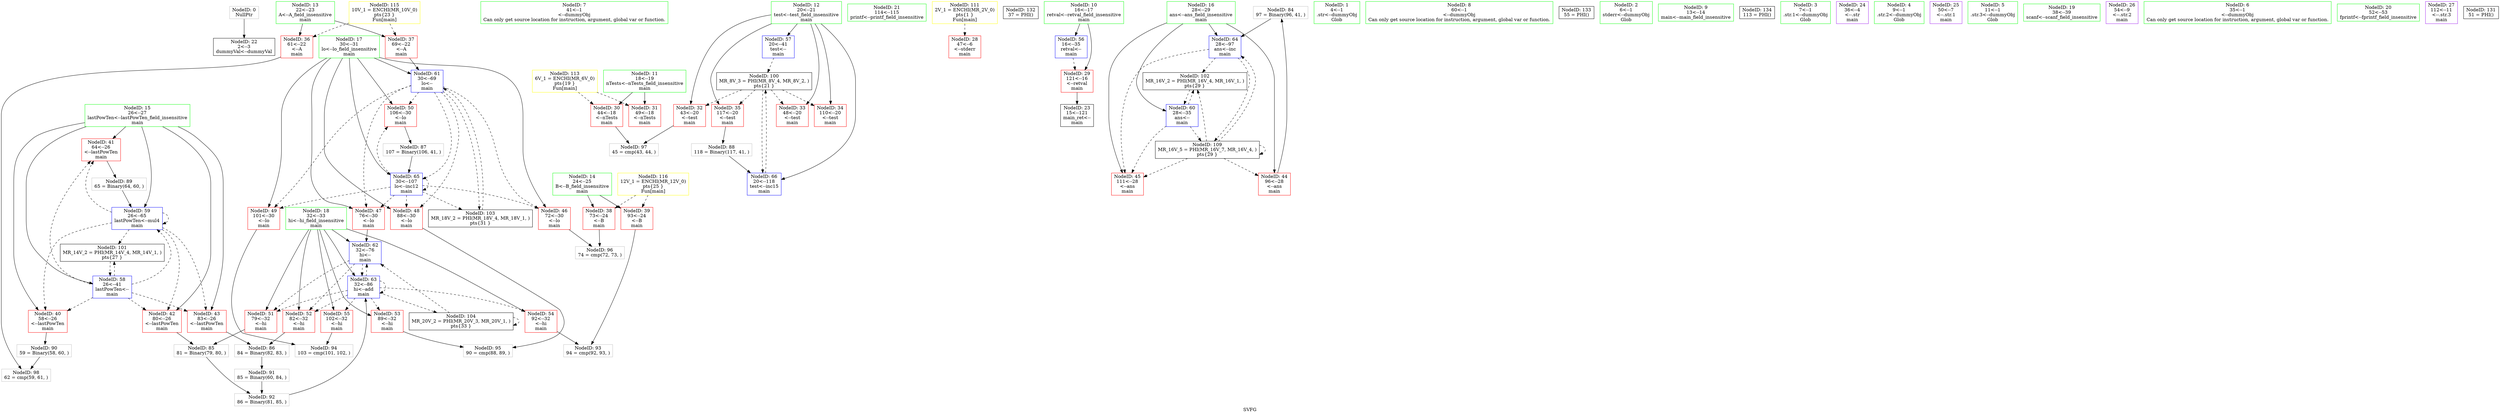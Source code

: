 digraph "SVFG" {
	label="SVFG";

	Node0x55c85a984070 [shape=record,color=grey,label="{NodeID: 0\nNullPtr}"];
	Node0x55c85a984070 -> Node0x55c85a999660[style=solid];
	Node0x55c85a99e100 [shape=record,color=grey,label="{NodeID: 90\n59 = Binary(58, 60, )\n}"];
	Node0x55c85a99e100 -> Node0x55c85a99af70[style=solid];
	Node0x55c85a982fc0 [shape=record,color=green,label="{NodeID: 7\n41\<--1\n\<--dummyObj\nCan only get source location for instruction, argument, global var or function.}"];
	Node0x55c85a99adf0 [shape=record,color=grey,label="{NodeID: 97\n45 = cmp(43, 44, )\n}"];
	Node0x55c85a9844d0 [shape=record,color=green,label="{NodeID: 14\n24\<--25\nB\<--B_field_insensitive\nmain\n}"];
	Node0x55c85a9844d0 -> Node0x55c85a99a390[style=solid];
	Node0x55c85a9844d0 -> Node0x55c85a99a460[style=solid];
	Node0x55c85a9a4570 [shape=record,color=black,label="{NodeID: 104\nMR_20V_2 = PHI(MR_20V_3, MR_20V_1, )\npts\{33 \}\n}"];
	Node0x55c85a9a4570 -> Node0x55c85a99c730[style=dashed];
	Node0x55c85a9a4570 -> Node0x55c85a9a4570[style=dashed];
	Node0x55c85a999560 [shape=record,color=green,label="{NodeID: 21\n114\<--115\nprintf\<--printf_field_insensitive\n}"];
	Node0x55c85a9a6870 [shape=record,color=yellow,style=double,label="{NodeID: 111\n2V_1 = ENCHI(MR_2V_0)\npts\{1 \}\nFun[main]}"];
	Node0x55c85a9a6870 -> Node0x55c85a999b70[style=dashed];
	Node0x55c85a999b70 [shape=record,color=red,label="{NodeID: 28\n47\<--6\n\<--stderr\nmain\n}"];
	Node0x55c85a99a120 [shape=record,color=red,label="{NodeID: 35\n117\<--20\n\<--test\nmain\n}"];
	Node0x55c85a99a120 -> Node0x55c85a99de00[style=solid];
	Node0x55c85a99a6d0 [shape=record,color=red,label="{NodeID: 42\n80\<--26\n\<--lastPowTen\nmain\n}"];
	Node0x55c85a99a6d0 -> Node0x55c85a99d980[style=solid];
	Node0x55c85a9ae5d0 [shape=record,color=black,label="{NodeID: 132\n37 = PHI()\n}"];
	Node0x55c85a99bca0 [shape=record,color=red,label="{NodeID: 49\n101\<--30\n\<--lo\nmain\n}"];
	Node0x55c85a99bca0 -> Node0x55c85a99e700[style=solid];
	Node0x55c85a99c250 [shape=record,color=blue,label="{NodeID: 56\n16\<--35\nretval\<--\nmain\n}"];
	Node0x55c85a99c250 -> Node0x55c85a999c40[style=dashed];
	Node0x55c85a99c800 [shape=record,color=blue,label="{NodeID: 63\n32\<--86\nhi\<--add\nmain\n}"];
	Node0x55c85a99c800 -> Node0x55c85a99be40[style=dashed];
	Node0x55c85a99c800 -> Node0x55c85a99bf10[style=dashed];
	Node0x55c85a99c800 -> Node0x55c85a99bfe0[style=dashed];
	Node0x55c85a99c800 -> Node0x55c85a99c0b0[style=dashed];
	Node0x55c85a99c800 -> Node0x55c85a99c180[style=dashed];
	Node0x55c85a99c800 -> Node0x55c85a99c730[style=dashed];
	Node0x55c85a99c800 -> Node0x55c85a99c800[style=dashed];
	Node0x55c85a99c800 -> Node0x55c85a9a4570[style=dashed];
	Node0x55c85a99d800 [shape=record,color=grey,label="{NodeID: 84\n97 = Binary(96, 41, )\n}"];
	Node0x55c85a99d800 -> Node0x55c85a99c8d0[style=solid];
	Node0x55c85a982de0 [shape=record,color=green,label="{NodeID: 1\n4\<--1\n.str\<--dummyObj\nGlob }"];
	Node0x55c85a99e280 [shape=record,color=grey,label="{NodeID: 91\n85 = Binary(60, 84, )\n}"];
	Node0x55c85a99e280 -> Node0x55c85a99e400[style=solid];
	Node0x55c85a998d40 [shape=record,color=green,label="{NodeID: 8\n60\<--1\n\<--dummyObj\nCan only get source location for instruction, argument, global var or function.}"];
	Node0x55c85a99af70 [shape=record,color=grey,label="{NodeID: 98\n62 = cmp(59, 61, )\n}"];
	Node0x55c85a9845a0 [shape=record,color=green,label="{NodeID: 15\n26\<--27\nlastPowTen\<--lastPowTen_field_insensitive\nmain\n}"];
	Node0x55c85a9845a0 -> Node0x55c85a99a530[style=solid];
	Node0x55c85a9845a0 -> Node0x55c85a99a600[style=solid];
	Node0x55c85a9845a0 -> Node0x55c85a99a6d0[style=solid];
	Node0x55c85a9845a0 -> Node0x55c85a99a7a0[style=solid];
	Node0x55c85a9845a0 -> Node0x55c85a99c3f0[style=solid];
	Node0x55c85a9845a0 -> Node0x55c85a99c4c0[style=solid];
	Node0x55c85a999660 [shape=record,color=black,label="{NodeID: 22\n2\<--3\ndummyVal\<--dummyVal\n}"];
	Node0x55c85a999c40 [shape=record,color=red,label="{NodeID: 29\n121\<--16\n\<--retval\nmain\n}"];
	Node0x55c85a999c40 -> Node0x55c85a999760[style=solid];
	Node0x55c85a99a1f0 [shape=record,color=red,label="{NodeID: 36\n61\<--22\n\<--A\nmain\n}"];
	Node0x55c85a99a1f0 -> Node0x55c85a99af70[style=solid];
	Node0x55c85a99a7a0 [shape=record,color=red,label="{NodeID: 43\n83\<--26\n\<--lastPowTen\nmain\n}"];
	Node0x55c85a99a7a0 -> Node0x55c85a99db00[style=solid];
	Node0x55c85a9ae6d0 [shape=record,color=black,label="{NodeID: 133\n55 = PHI()\n}"];
	Node0x55c85a99bd70 [shape=record,color=red,label="{NodeID: 50\n106\<--30\n\<--lo\nmain\n}"];
	Node0x55c85a99bd70 -> Node0x55c85a99dc80[style=solid];
	Node0x55c85a99c320 [shape=record,color=blue,label="{NodeID: 57\n20\<--41\ntest\<--\nmain\n}"];
	Node0x55c85a99c320 -> Node0x55c85a9a3170[style=dashed];
	Node0x55c85a99c8d0 [shape=record,color=blue,label="{NodeID: 64\n28\<--97\nans\<--inc\nmain\n}"];
	Node0x55c85a99c8d0 -> Node0x55c85a99a940[style=dashed];
	Node0x55c85a99c8d0 -> Node0x55c85a9a3b70[style=dashed];
	Node0x55c85a99c8d0 -> Node0x55c85a9a5e70[style=dashed];
	Node0x55c85a99d980 [shape=record,color=grey,label="{NodeID: 85\n81 = Binary(79, 80, )\n}"];
	Node0x55c85a99d980 -> Node0x55c85a99e400[style=solid];
	Node0x55c85a983170 [shape=record,color=green,label="{NodeID: 2\n6\<--1\nstderr\<--dummyObj\nGlob }"];
	Node0x55c85a99e400 [shape=record,color=grey,label="{NodeID: 92\n86 = Binary(81, 85, )\n}"];
	Node0x55c85a99e400 -> Node0x55c85a99c800[style=solid];
	Node0x55c85a998dd0 [shape=record,color=green,label="{NodeID: 9\n13\<--14\nmain\<--main_field_insensitive\n}"];
	Node0x55c85a984670 [shape=record,color=green,label="{NodeID: 16\n28\<--29\nans\<--ans_field_insensitive\nmain\n}"];
	Node0x55c85a984670 -> Node0x55c85a99a870[style=solid];
	Node0x55c85a984670 -> Node0x55c85a99a940[style=solid];
	Node0x55c85a984670 -> Node0x55c85a99c590[style=solid];
	Node0x55c85a984670 -> Node0x55c85a99c8d0[style=solid];
	Node0x55c85a999760 [shape=record,color=black,label="{NodeID: 23\n15\<--121\nmain_ret\<--\nmain\n}"];
	Node0x55c85a9a7470 [shape=record,color=yellow,style=double,label="{NodeID: 113\n6V_1 = ENCHI(MR_6V_0)\npts\{19 \}\nFun[main]}"];
	Node0x55c85a9a7470 -> Node0x55c85a999d10[style=dashed];
	Node0x55c85a9a7470 -> Node0x55c85a999de0[style=dashed];
	Node0x55c85a999d10 [shape=record,color=red,label="{NodeID: 30\n44\<--18\n\<--nTests\nmain\n}"];
	Node0x55c85a999d10 -> Node0x55c85a99adf0[style=solid];
	Node0x55c85a99a2c0 [shape=record,color=red,label="{NodeID: 37\n69\<--22\n\<--A\nmain\n}"];
	Node0x55c85a99a2c0 -> Node0x55c85a99c660[style=solid];
	Node0x55c85a99a870 [shape=record,color=red,label="{NodeID: 44\n96\<--28\n\<--ans\nmain\n}"];
	Node0x55c85a99a870 -> Node0x55c85a99d800[style=solid];
	Node0x55c85a9ae7d0 [shape=record,color=black,label="{NodeID: 134\n113 = PHI()\n}"];
	Node0x55c85a99be40 [shape=record,color=red,label="{NodeID: 51\n79\<--32\n\<--hi\nmain\n}"];
	Node0x55c85a99be40 -> Node0x55c85a99d980[style=solid];
	Node0x55c85a99c3f0 [shape=record,color=blue,label="{NodeID: 58\n26\<--41\nlastPowTen\<--\nmain\n}"];
	Node0x55c85a99c3f0 -> Node0x55c85a99a530[style=dashed];
	Node0x55c85a99c3f0 -> Node0x55c85a99a600[style=dashed];
	Node0x55c85a99c3f0 -> Node0x55c85a99a6d0[style=dashed];
	Node0x55c85a99c3f0 -> Node0x55c85a99a7a0[style=dashed];
	Node0x55c85a99c3f0 -> Node0x55c85a99c4c0[style=dashed];
	Node0x55c85a99c3f0 -> Node0x55c85a9a3670[style=dashed];
	Node0x55c85a99c9a0 [shape=record,color=blue,label="{NodeID: 65\n30\<--107\nlo\<--inc12\nmain\n}"];
	Node0x55c85a99c9a0 -> Node0x55c85a99aa10[style=dashed];
	Node0x55c85a99c9a0 -> Node0x55c85a99aae0[style=dashed];
	Node0x55c85a99c9a0 -> Node0x55c85a99bbd0[style=dashed];
	Node0x55c85a99c9a0 -> Node0x55c85a99bca0[style=dashed];
	Node0x55c85a99c9a0 -> Node0x55c85a99bd70[style=dashed];
	Node0x55c85a99c9a0 -> Node0x55c85a99c9a0[style=dashed];
	Node0x55c85a99c9a0 -> Node0x55c85a9a4070[style=dashed];
	Node0x55c85a99db00 [shape=record,color=grey,label="{NodeID: 86\n84 = Binary(82, 83, )\n}"];
	Node0x55c85a99db00 -> Node0x55c85a99e280[style=solid];
	Node0x55c85a983200 [shape=record,color=green,label="{NodeID: 3\n7\<--1\n.str.1\<--dummyObj\nGlob }"];
	Node0x55c85a99e580 [shape=record,color=grey,label="{NodeID: 93\n94 = cmp(92, 93, )\n}"];
	Node0x55c85a998e60 [shape=record,color=green,label="{NodeID: 10\n16\<--17\nretval\<--retval_field_insensitive\nmain\n}"];
	Node0x55c85a998e60 -> Node0x55c85a999c40[style=solid];
	Node0x55c85a998e60 -> Node0x55c85a99c250[style=solid];
	Node0x55c85a9a3170 [shape=record,color=black,label="{NodeID: 100\nMR_8V_3 = PHI(MR_8V_4, MR_8V_2, )\npts\{21 \}\n}"];
	Node0x55c85a9a3170 -> Node0x55c85a999eb0[style=dashed];
	Node0x55c85a9a3170 -> Node0x55c85a999f80[style=dashed];
	Node0x55c85a9a3170 -> Node0x55c85a99a050[style=dashed];
	Node0x55c85a9a3170 -> Node0x55c85a99a120[style=dashed];
	Node0x55c85a9a3170 -> Node0x55c85a99ca70[style=dashed];
	Node0x55c85a999320 [shape=record,color=green,label="{NodeID: 17\n30\<--31\nlo\<--lo_field_insensitive\nmain\n}"];
	Node0x55c85a999320 -> Node0x55c85a99aa10[style=solid];
	Node0x55c85a999320 -> Node0x55c85a99aae0[style=solid];
	Node0x55c85a999320 -> Node0x55c85a99bbd0[style=solid];
	Node0x55c85a999320 -> Node0x55c85a99bca0[style=solid];
	Node0x55c85a999320 -> Node0x55c85a99bd70[style=solid];
	Node0x55c85a999320 -> Node0x55c85a99c660[style=solid];
	Node0x55c85a999320 -> Node0x55c85a99c9a0[style=solid];
	Node0x55c85a999830 [shape=record,color=purple,label="{NodeID: 24\n36\<--4\n\<--.str\nmain\n}"];
	Node0x55c85a999de0 [shape=record,color=red,label="{NodeID: 31\n49\<--18\n\<--nTests\nmain\n}"];
	Node0x55c85a99a390 [shape=record,color=red,label="{NodeID: 38\n73\<--24\n\<--B\nmain\n}"];
	Node0x55c85a99a390 -> Node0x55c85a99ac70[style=solid];
	Node0x55c85a99a940 [shape=record,color=red,label="{NodeID: 45\n111\<--28\n\<--ans\nmain\n}"];
	Node0x55c85a99bf10 [shape=record,color=red,label="{NodeID: 52\n82\<--32\n\<--hi\nmain\n}"];
	Node0x55c85a99bf10 -> Node0x55c85a99db00[style=solid];
	Node0x55c85a99c4c0 [shape=record,color=blue,label="{NodeID: 59\n26\<--65\nlastPowTen\<--mul4\nmain\n}"];
	Node0x55c85a99c4c0 -> Node0x55c85a99a530[style=dashed];
	Node0x55c85a99c4c0 -> Node0x55c85a99a600[style=dashed];
	Node0x55c85a99c4c0 -> Node0x55c85a99a6d0[style=dashed];
	Node0x55c85a99c4c0 -> Node0x55c85a99a7a0[style=dashed];
	Node0x55c85a99c4c0 -> Node0x55c85a99c4c0[style=dashed];
	Node0x55c85a99c4c0 -> Node0x55c85a9a3670[style=dashed];
	Node0x55c85a99ca70 [shape=record,color=blue,label="{NodeID: 66\n20\<--118\ntest\<--inc15\nmain\n}"];
	Node0x55c85a99ca70 -> Node0x55c85a9a3170[style=dashed];
	Node0x55c85a99dc80 [shape=record,color=grey,label="{NodeID: 87\n107 = Binary(106, 41, )\n}"];
	Node0x55c85a99dc80 -> Node0x55c85a99c9a0[style=solid];
	Node0x55c85a998a00 [shape=record,color=green,label="{NodeID: 4\n9\<--1\n.str.2\<--dummyObj\nGlob }"];
	Node0x55c85a99e700 [shape=record,color=grey,label="{NodeID: 94\n103 = cmp(101, 102, )\n}"];
	Node0x55c85a984210 [shape=record,color=green,label="{NodeID: 11\n18\<--19\nnTests\<--nTests_field_insensitive\nmain\n}"];
	Node0x55c85a984210 -> Node0x55c85a999d10[style=solid];
	Node0x55c85a984210 -> Node0x55c85a999de0[style=solid];
	Node0x55c85a9a3670 [shape=record,color=black,label="{NodeID: 101\nMR_14V_2 = PHI(MR_14V_4, MR_14V_1, )\npts\{27 \}\n}"];
	Node0x55c85a9a3670 -> Node0x55c85a99c3f0[style=dashed];
	Node0x55c85a9993b0 [shape=record,color=green,label="{NodeID: 18\n32\<--33\nhi\<--hi_field_insensitive\nmain\n}"];
	Node0x55c85a9993b0 -> Node0x55c85a99be40[style=solid];
	Node0x55c85a9993b0 -> Node0x55c85a99bf10[style=solid];
	Node0x55c85a9993b0 -> Node0x55c85a99bfe0[style=solid];
	Node0x55c85a9993b0 -> Node0x55c85a99c0b0[style=solid];
	Node0x55c85a9993b0 -> Node0x55c85a99c180[style=solid];
	Node0x55c85a9993b0 -> Node0x55c85a99c730[style=solid];
	Node0x55c85a9993b0 -> Node0x55c85a99c800[style=solid];
	Node0x55c85a999900 [shape=record,color=purple,label="{NodeID: 25\n50\<--7\n\<--.str.1\nmain\n}"];
	Node0x55c85a9a7630 [shape=record,color=yellow,style=double,label="{NodeID: 115\n10V_1 = ENCHI(MR_10V_0)\npts\{23 \}\nFun[main]}"];
	Node0x55c85a9a7630 -> Node0x55c85a99a1f0[style=dashed];
	Node0x55c85a9a7630 -> Node0x55c85a99a2c0[style=dashed];
	Node0x55c85a999eb0 [shape=record,color=red,label="{NodeID: 32\n43\<--20\n\<--test\nmain\n}"];
	Node0x55c85a999eb0 -> Node0x55c85a99adf0[style=solid];
	Node0x55c85a99a460 [shape=record,color=red,label="{NodeID: 39\n93\<--24\n\<--B\nmain\n}"];
	Node0x55c85a99a460 -> Node0x55c85a99e580[style=solid];
	Node0x55c85a99aa10 [shape=record,color=red,label="{NodeID: 46\n72\<--30\n\<--lo\nmain\n}"];
	Node0x55c85a99aa10 -> Node0x55c85a99ac70[style=solid];
	Node0x55c85a99bfe0 [shape=record,color=red,label="{NodeID: 53\n89\<--32\n\<--hi\nmain\n}"];
	Node0x55c85a99bfe0 -> Node0x55c85a99e880[style=solid];
	Node0x55c85a99c590 [shape=record,color=blue,label="{NodeID: 60\n28\<--35\nans\<--\nmain\n}"];
	Node0x55c85a99c590 -> Node0x55c85a99a940[style=dashed];
	Node0x55c85a99c590 -> Node0x55c85a9a3b70[style=dashed];
	Node0x55c85a99c590 -> Node0x55c85a9a5e70[style=dashed];
	Node0x55c85a99de00 [shape=record,color=grey,label="{NodeID: 88\n118 = Binary(117, 41, )\n}"];
	Node0x55c85a99de00 -> Node0x55c85a99ca70[style=solid];
	Node0x55c85a998a90 [shape=record,color=green,label="{NodeID: 5\n11\<--1\n.str.3\<--dummyObj\nGlob }"];
	Node0x55c85a99e880 [shape=record,color=grey,label="{NodeID: 95\n90 = cmp(88, 89, )\n}"];
	Node0x55c85a9842e0 [shape=record,color=green,label="{NodeID: 12\n20\<--21\ntest\<--test_field_insensitive\nmain\n}"];
	Node0x55c85a9842e0 -> Node0x55c85a999eb0[style=solid];
	Node0x55c85a9842e0 -> Node0x55c85a999f80[style=solid];
	Node0x55c85a9842e0 -> Node0x55c85a99a050[style=solid];
	Node0x55c85a9842e0 -> Node0x55c85a99a120[style=solid];
	Node0x55c85a9842e0 -> Node0x55c85a99c320[style=solid];
	Node0x55c85a9842e0 -> Node0x55c85a99ca70[style=solid];
	Node0x55c85a9a3b70 [shape=record,color=black,label="{NodeID: 102\nMR_16V_2 = PHI(MR_16V_4, MR_16V_1, )\npts\{29 \}\n}"];
	Node0x55c85a9a3b70 -> Node0x55c85a99c590[style=dashed];
	Node0x55c85a999440 [shape=record,color=green,label="{NodeID: 19\n38\<--39\nscanf\<--scanf_field_insensitive\n}"];
	Node0x55c85a9a5e70 [shape=record,color=black,label="{NodeID: 109\nMR_16V_5 = PHI(MR_16V_7, MR_16V_4, )\npts\{29 \}\n}"];
	Node0x55c85a9a5e70 -> Node0x55c85a99a870[style=dashed];
	Node0x55c85a9a5e70 -> Node0x55c85a99a940[style=dashed];
	Node0x55c85a9a5e70 -> Node0x55c85a99c8d0[style=dashed];
	Node0x55c85a9a5e70 -> Node0x55c85a9a3b70[style=dashed];
	Node0x55c85a9a5e70 -> Node0x55c85a9a5e70[style=dashed];
	Node0x55c85a9999d0 [shape=record,color=purple,label="{NodeID: 26\n54\<--9\n\<--.str.2\nmain\n}"];
	Node0x55c85a9a7710 [shape=record,color=yellow,style=double,label="{NodeID: 116\n12V_1 = ENCHI(MR_12V_0)\npts\{25 \}\nFun[main]}"];
	Node0x55c85a9a7710 -> Node0x55c85a99a390[style=dashed];
	Node0x55c85a9a7710 -> Node0x55c85a99a460[style=dashed];
	Node0x55c85a999f80 [shape=record,color=red,label="{NodeID: 33\n48\<--20\n\<--test\nmain\n}"];
	Node0x55c85a99a530 [shape=record,color=red,label="{NodeID: 40\n58\<--26\n\<--lastPowTen\nmain\n}"];
	Node0x55c85a99a530 -> Node0x55c85a99e100[style=solid];
	Node0x55c85a99aae0 [shape=record,color=red,label="{NodeID: 47\n76\<--30\n\<--lo\nmain\n}"];
	Node0x55c85a99aae0 -> Node0x55c85a99c730[style=solid];
	Node0x55c85a99c0b0 [shape=record,color=red,label="{NodeID: 54\n92\<--32\n\<--hi\nmain\n}"];
	Node0x55c85a99c0b0 -> Node0x55c85a99e580[style=solid];
	Node0x55c85a99c660 [shape=record,color=blue,label="{NodeID: 61\n30\<--69\nlo\<--\nmain\n}"];
	Node0x55c85a99c660 -> Node0x55c85a99aa10[style=dashed];
	Node0x55c85a99c660 -> Node0x55c85a99aae0[style=dashed];
	Node0x55c85a99c660 -> Node0x55c85a99bbd0[style=dashed];
	Node0x55c85a99c660 -> Node0x55c85a99bca0[style=dashed];
	Node0x55c85a99c660 -> Node0x55c85a99bd70[style=dashed];
	Node0x55c85a99c660 -> Node0x55c85a99c9a0[style=dashed];
	Node0x55c85a99c660 -> Node0x55c85a9a4070[style=dashed];
	Node0x55c85a99df80 [shape=record,color=grey,label="{NodeID: 89\n65 = Binary(64, 60, )\n}"];
	Node0x55c85a99df80 -> Node0x55c85a99c4c0[style=solid];
	Node0x55c85a982f30 [shape=record,color=green,label="{NodeID: 6\n35\<--1\n\<--dummyObj\nCan only get source location for instruction, argument, global var or function.}"];
	Node0x55c85a99ac70 [shape=record,color=grey,label="{NodeID: 96\n74 = cmp(72, 73, )\n}"];
	Node0x55c85a9843b0 [shape=record,color=green,label="{NodeID: 13\n22\<--23\nA\<--A_field_insensitive\nmain\n}"];
	Node0x55c85a9843b0 -> Node0x55c85a99a1f0[style=solid];
	Node0x55c85a9843b0 -> Node0x55c85a99a2c0[style=solid];
	Node0x55c85a9a4070 [shape=record,color=black,label="{NodeID: 103\nMR_18V_2 = PHI(MR_18V_4, MR_18V_1, )\npts\{31 \}\n}"];
	Node0x55c85a9a4070 -> Node0x55c85a99c660[style=dashed];
	Node0x55c85a9994d0 [shape=record,color=green,label="{NodeID: 20\n52\<--53\nfprintf\<--fprintf_field_insensitive\n}"];
	Node0x55c85a999aa0 [shape=record,color=purple,label="{NodeID: 27\n112\<--11\n\<--.str.3\nmain\n}"];
	Node0x55c85a99a050 [shape=record,color=red,label="{NodeID: 34\n110\<--20\n\<--test\nmain\n}"];
	Node0x55c85a99a600 [shape=record,color=red,label="{NodeID: 41\n64\<--26\n\<--lastPowTen\nmain\n}"];
	Node0x55c85a99a600 -> Node0x55c85a99df80[style=solid];
	Node0x55c85a9ae4d0 [shape=record,color=black,label="{NodeID: 131\n51 = PHI()\n}"];
	Node0x55c85a99bbd0 [shape=record,color=red,label="{NodeID: 48\n88\<--30\n\<--lo\nmain\n}"];
	Node0x55c85a99bbd0 -> Node0x55c85a99e880[style=solid];
	Node0x55c85a99c180 [shape=record,color=red,label="{NodeID: 55\n102\<--32\n\<--hi\nmain\n}"];
	Node0x55c85a99c180 -> Node0x55c85a99e700[style=solid];
	Node0x55c85a99c730 [shape=record,color=blue,label="{NodeID: 62\n32\<--76\nhi\<--\nmain\n}"];
	Node0x55c85a99c730 -> Node0x55c85a99be40[style=dashed];
	Node0x55c85a99c730 -> Node0x55c85a99bf10[style=dashed];
	Node0x55c85a99c730 -> Node0x55c85a99c800[style=dashed];
}
